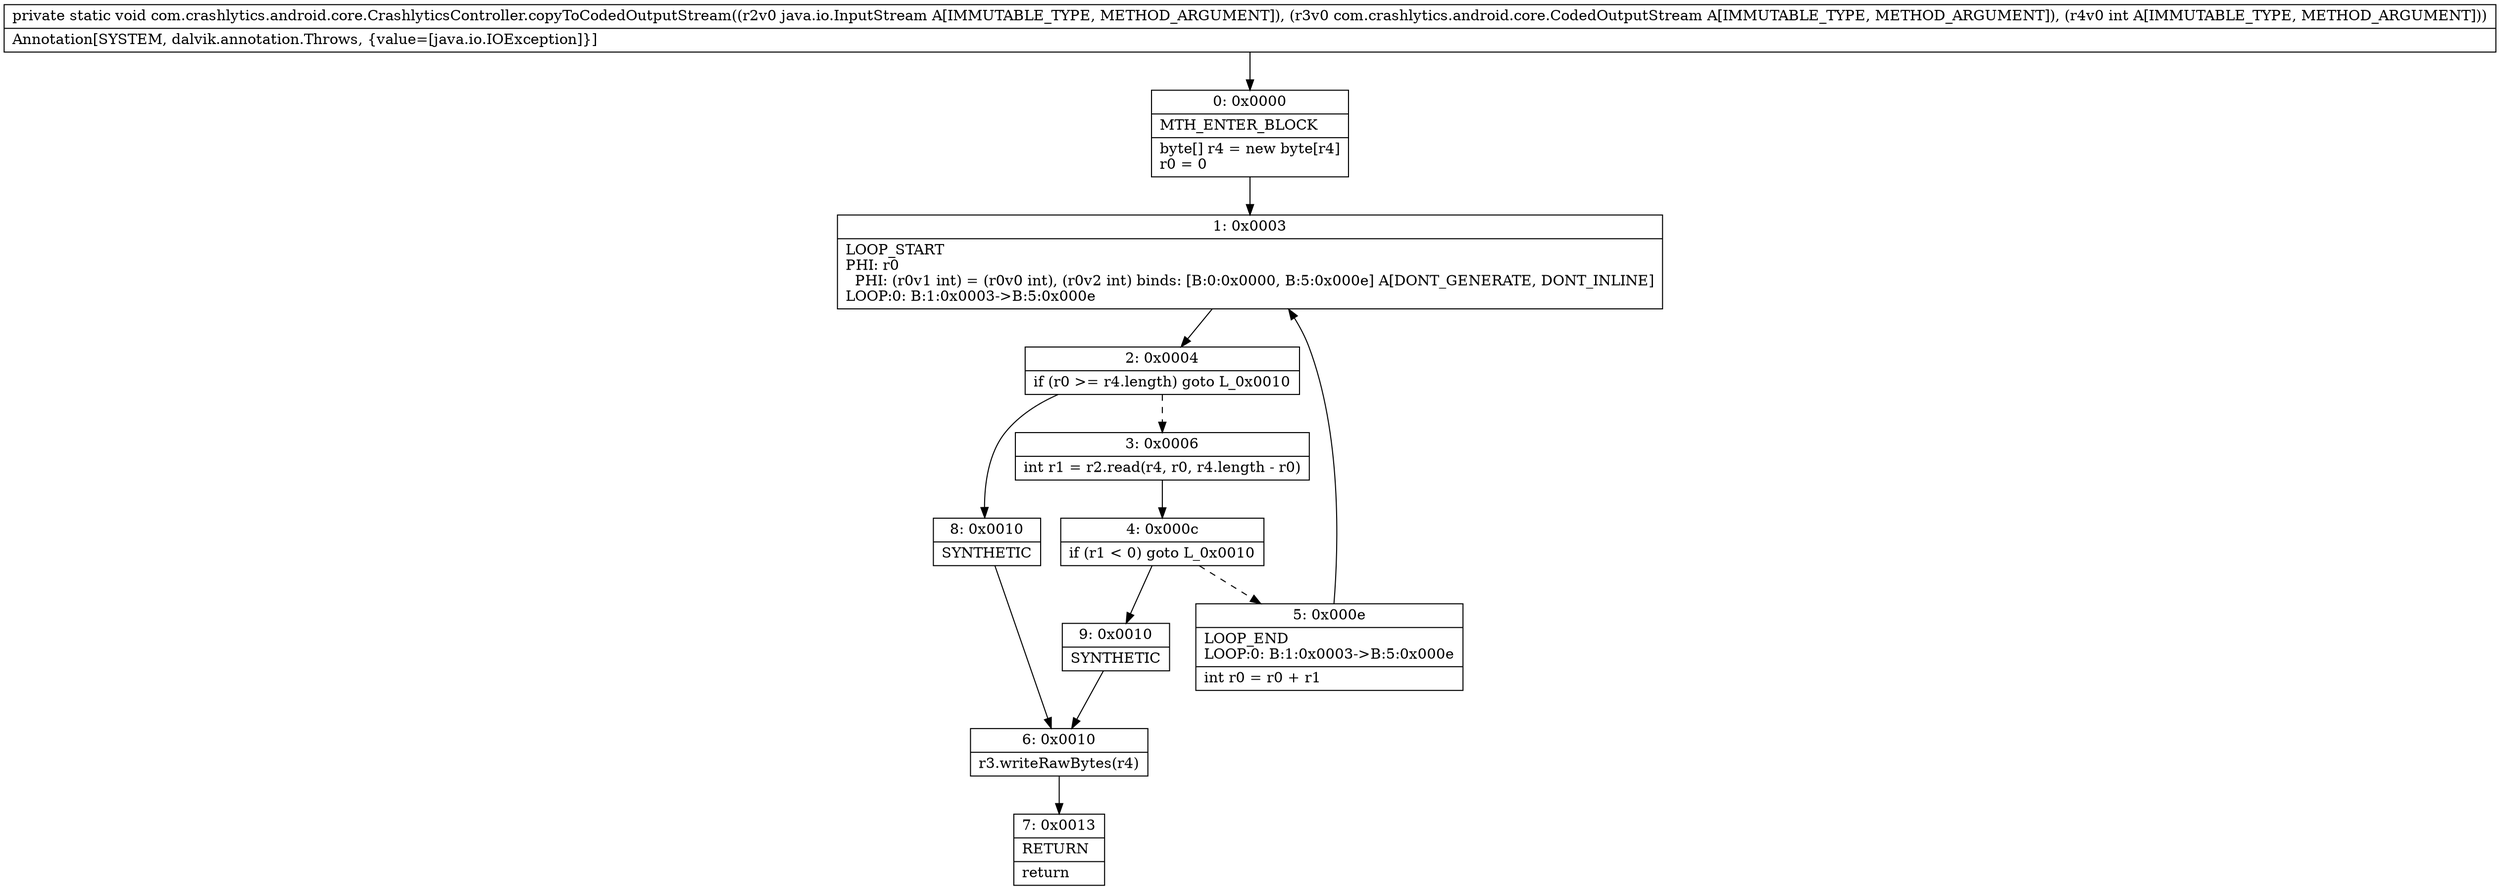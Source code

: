 digraph "CFG forcom.crashlytics.android.core.CrashlyticsController.copyToCodedOutputStream(Ljava\/io\/InputStream;Lcom\/crashlytics\/android\/core\/CodedOutputStream;I)V" {
Node_0 [shape=record,label="{0\:\ 0x0000|MTH_ENTER_BLOCK\l|byte[] r4 = new byte[r4]\lr0 = 0\l}"];
Node_1 [shape=record,label="{1\:\ 0x0003|LOOP_START\lPHI: r0 \l  PHI: (r0v1 int) = (r0v0 int), (r0v2 int) binds: [B:0:0x0000, B:5:0x000e] A[DONT_GENERATE, DONT_INLINE]\lLOOP:0: B:1:0x0003\-\>B:5:0x000e\l}"];
Node_2 [shape=record,label="{2\:\ 0x0004|if (r0 \>= r4.length) goto L_0x0010\l}"];
Node_3 [shape=record,label="{3\:\ 0x0006|int r1 = r2.read(r4, r0, r4.length \- r0)\l}"];
Node_4 [shape=record,label="{4\:\ 0x000c|if (r1 \< 0) goto L_0x0010\l}"];
Node_5 [shape=record,label="{5\:\ 0x000e|LOOP_END\lLOOP:0: B:1:0x0003\-\>B:5:0x000e\l|int r0 = r0 + r1\l}"];
Node_6 [shape=record,label="{6\:\ 0x0010|r3.writeRawBytes(r4)\l}"];
Node_7 [shape=record,label="{7\:\ 0x0013|RETURN\l|return\l}"];
Node_8 [shape=record,label="{8\:\ 0x0010|SYNTHETIC\l}"];
Node_9 [shape=record,label="{9\:\ 0x0010|SYNTHETIC\l}"];
MethodNode[shape=record,label="{private static void com.crashlytics.android.core.CrashlyticsController.copyToCodedOutputStream((r2v0 java.io.InputStream A[IMMUTABLE_TYPE, METHOD_ARGUMENT]), (r3v0 com.crashlytics.android.core.CodedOutputStream A[IMMUTABLE_TYPE, METHOD_ARGUMENT]), (r4v0 int A[IMMUTABLE_TYPE, METHOD_ARGUMENT]))  | Annotation[SYSTEM, dalvik.annotation.Throws, \{value=[java.io.IOException]\}]\l}"];
MethodNode -> Node_0;
Node_0 -> Node_1;
Node_1 -> Node_2;
Node_2 -> Node_3[style=dashed];
Node_2 -> Node_8;
Node_3 -> Node_4;
Node_4 -> Node_5[style=dashed];
Node_4 -> Node_9;
Node_5 -> Node_1;
Node_6 -> Node_7;
Node_8 -> Node_6;
Node_9 -> Node_6;
}

